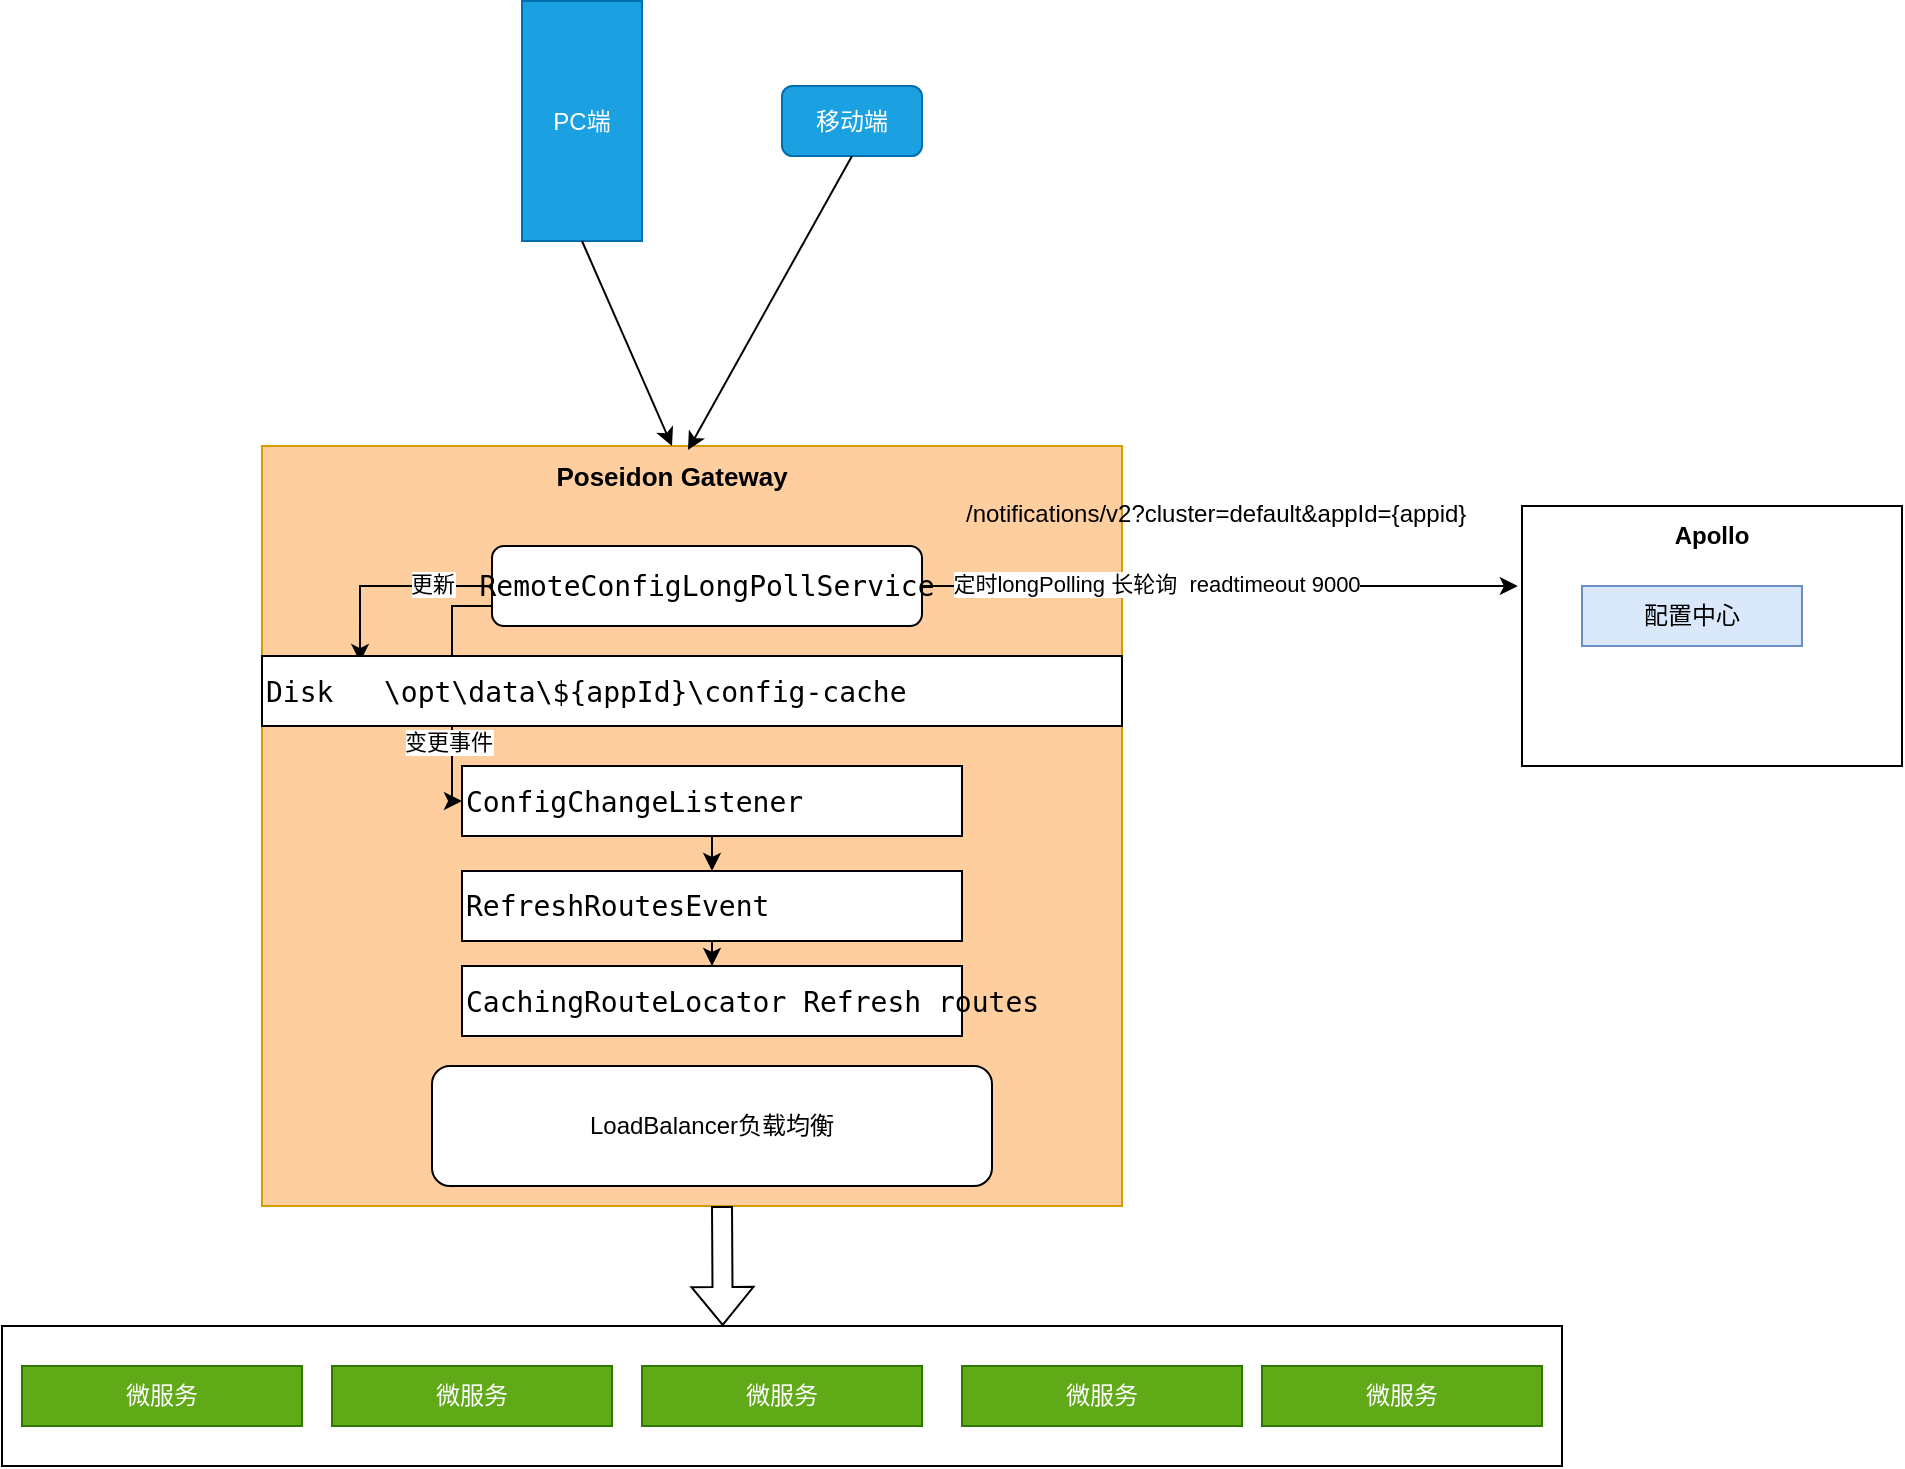 <mxfile version="26.1.1">
  <diagram name="第 1 页" id="Vu1QPj_pEziehV3yFOGK">
    <mxGraphModel dx="1925" dy="1989" grid="1" gridSize="10" guides="1" tooltips="1" connect="1" arrows="1" fold="1" page="1" pageScale="1" pageWidth="827" pageHeight="1169" math="0" shadow="0">
      <root>
        <mxCell id="0" />
        <mxCell id="1" parent="0" />
        <mxCell id="paBQVqJ65OehWQmjmNVo-1" value="移动端" style="rounded=1;whiteSpace=wrap;html=1;fillColor=#1ba1e2;fontColor=#ffffff;strokeColor=#006EAF;" vertex="1" parent="1">
          <mxGeometry x="-40" y="-680" width="70" height="35" as="geometry" />
        </mxCell>
        <mxCell id="paBQVqJ65OehWQmjmNVo-2" value="PC端" style="rounded=0;whiteSpace=wrap;html=1;direction=south;fillColor=#1ba1e2;fontColor=#ffffff;strokeColor=#006EAF;" vertex="1" parent="1">
          <mxGeometry x="-170" y="-722.5" width="60" height="120" as="geometry" />
        </mxCell>
        <mxCell id="paBQVqJ65OehWQmjmNVo-3" value="" style="rounded=0;whiteSpace=wrap;html=1;direction=south;fillColor=#FFCE9F;strokeColor=#d79b00;" vertex="1" parent="1">
          <mxGeometry x="-300" y="-500" width="430" height="380" as="geometry" />
        </mxCell>
        <mxCell id="paBQVqJ65OehWQmjmNVo-4" value="Poseidon Gateway" style="text;html=1;strokeColor=none;fillColor=none;align=center;verticalAlign=middle;whiteSpace=wrap;rounded=0;fontStyle=1;fontSize=13;" vertex="1" parent="1">
          <mxGeometry x="-200" y="-500" width="210" height="30" as="geometry" />
        </mxCell>
        <mxCell id="paBQVqJ65OehWQmjmNVo-5" value="" style="rounded=0;whiteSpace=wrap;html=1;" vertex="1" parent="1">
          <mxGeometry x="330" y="-470" width="190" height="130" as="geometry" />
        </mxCell>
        <mxCell id="paBQVqJ65OehWQmjmNVo-6" value="" style="rounded=0;whiteSpace=wrap;html=1;direction=south;" vertex="1" parent="1">
          <mxGeometry x="-430" y="-60" width="780" height="70" as="geometry" />
        </mxCell>
        <mxCell id="paBQVqJ65OehWQmjmNVo-7" value="微服务" style="rounded=0;whiteSpace=wrap;html=1;fillColor=#60a917;fontColor=#ffffff;strokeColor=#2D7600;" vertex="1" parent="1">
          <mxGeometry x="-420" y="-40" width="140" height="30" as="geometry" />
        </mxCell>
        <mxCell id="paBQVqJ65OehWQmjmNVo-8" value="微服务" style="rounded=0;whiteSpace=wrap;html=1;fillColor=#60a917;fontColor=#ffffff;strokeColor=#2D7600;" vertex="1" parent="1">
          <mxGeometry x="-265" y="-40" width="140" height="30" as="geometry" />
        </mxCell>
        <mxCell id="paBQVqJ65OehWQmjmNVo-9" value="微服务" style="rounded=0;whiteSpace=wrap;html=1;fillColor=#60a917;fontColor=#ffffff;strokeColor=#2D7600;" vertex="1" parent="1">
          <mxGeometry x="-110" y="-40" width="140" height="30" as="geometry" />
        </mxCell>
        <mxCell id="paBQVqJ65OehWQmjmNVo-10" value="微服务" style="rounded=0;whiteSpace=wrap;html=1;fillColor=#60a917;fontColor=#ffffff;strokeColor=#2D7600;" vertex="1" parent="1">
          <mxGeometry x="50" y="-40" width="140" height="30" as="geometry" />
        </mxCell>
        <mxCell id="paBQVqJ65OehWQmjmNVo-11" value="配置中心" style="rounded=0;whiteSpace=wrap;html=1;fillColor=#dae8fc;strokeColor=#6c8ebf;" vertex="1" parent="1">
          <mxGeometry x="360" y="-430" width="110" height="30" as="geometry" />
        </mxCell>
        <mxCell id="paBQVqJ65OehWQmjmNVo-12" value="微服务" style="rounded=0;whiteSpace=wrap;html=1;fillColor=#60a917;fontColor=#ffffff;strokeColor=#2D7600;" vertex="1" parent="1">
          <mxGeometry x="200" y="-40" width="140" height="30" as="geometry" />
        </mxCell>
        <mxCell id="paBQVqJ65OehWQmjmNVo-13" value="Apollo" style="text;html=1;strokeColor=none;fillColor=none;align=center;verticalAlign=middle;whiteSpace=wrap;rounded=0;fontStyle=1" vertex="1" parent="1">
          <mxGeometry x="380" y="-470" width="90" height="30" as="geometry" />
        </mxCell>
        <mxCell id="paBQVqJ65OehWQmjmNVo-14" style="edgeStyle=orthogonalEdgeStyle;rounded=0;orthogonalLoop=1;jettySize=auto;html=1;exitX=0;exitY=0.5;exitDx=0;exitDy=0;entryX=0.114;entryY=0.086;entryDx=0;entryDy=0;entryPerimeter=0;" edge="1" parent="1" source="paBQVqJ65OehWQmjmNVo-20" target="paBQVqJ65OehWQmjmNVo-21">
          <mxGeometry relative="1" as="geometry" />
        </mxCell>
        <mxCell id="paBQVqJ65OehWQmjmNVo-15" value="更新" style="edgeLabel;html=1;align=center;verticalAlign=middle;resizable=0;points=[];" vertex="1" connectable="0" parent="paBQVqJ65OehWQmjmNVo-14">
          <mxGeometry x="-0.425" y="-1" relative="1" as="geometry">
            <mxPoint as="offset" />
          </mxGeometry>
        </mxCell>
        <mxCell id="paBQVqJ65OehWQmjmNVo-16" style="edgeStyle=orthogonalEdgeStyle;rounded=0;orthogonalLoop=1;jettySize=auto;html=1;exitX=1;exitY=0.5;exitDx=0;exitDy=0;entryX=-0.011;entryY=0.308;entryDx=0;entryDy=0;entryPerimeter=0;" edge="1" parent="1" source="paBQVqJ65OehWQmjmNVo-20" target="paBQVqJ65OehWQmjmNVo-5">
          <mxGeometry relative="1" as="geometry" />
        </mxCell>
        <mxCell id="paBQVqJ65OehWQmjmNVo-17" value="定时longPolling 长轮询&amp;nbsp; readtimeout 9000" style="edgeLabel;html=1;align=center;verticalAlign=middle;resizable=0;points=[];" vertex="1" connectable="0" parent="paBQVqJ65OehWQmjmNVo-16">
          <mxGeometry x="-0.21" y="1" relative="1" as="geometry">
            <mxPoint x="-1" as="offset" />
          </mxGeometry>
        </mxCell>
        <mxCell id="paBQVqJ65OehWQmjmNVo-18" style="edgeStyle=orthogonalEdgeStyle;rounded=0;orthogonalLoop=1;jettySize=auto;html=1;exitX=0;exitY=0.75;exitDx=0;exitDy=0;entryX=0;entryY=0.5;entryDx=0;entryDy=0;" edge="1" parent="1" source="paBQVqJ65OehWQmjmNVo-20" target="paBQVqJ65OehWQmjmNVo-29">
          <mxGeometry relative="1" as="geometry" />
        </mxCell>
        <mxCell id="paBQVqJ65OehWQmjmNVo-19" value="变更事件" style="edgeLabel;html=1;align=center;verticalAlign=middle;resizable=0;points=[];" vertex="1" connectable="0" parent="paBQVqJ65OehWQmjmNVo-18">
          <mxGeometry x="0.429" y="-2" relative="1" as="geometry">
            <mxPoint as="offset" />
          </mxGeometry>
        </mxCell>
        <mxCell id="paBQVqJ65OehWQmjmNVo-20" value="&lt;div&gt;&lt;pre style=&quot;font-family:&#39;JetBrains Mono&#39;,monospace;font-size:10.5pt;&quot;&gt;RemoteConfigLongPollService&lt;/pre&gt;&lt;/div&gt;&lt;div&gt;&lt;pre style=&quot;font-family:&#39;JetBrains Mono&#39;,monospace;font-size:10.5pt;&quot;&gt;&lt;/pre&gt;&lt;/div&gt;" style="rounded=1;whiteSpace=wrap;html=1;" vertex="1" parent="1">
          <mxGeometry x="-185" y="-450" width="215" height="40" as="geometry" />
        </mxCell>
        <mxCell id="paBQVqJ65OehWQmjmNVo-21" value="&lt;div&gt;&lt;pre style=&quot;font-family:&#39;JetBrains Mono&#39;,monospace;font-size:10.5pt;&quot;&gt;Disk   \opt\data\${appId}\config-cache&lt;/pre&gt;&lt;/div&gt;" style="rounded=0;whiteSpace=wrap;html=1;align=left;" vertex="1" parent="1">
          <mxGeometry x="-300" y="-395" width="430" height="35" as="geometry" />
        </mxCell>
        <mxCell id="paBQVqJ65OehWQmjmNVo-22" value="LoadBalancer负载均衡" style="rounded=1;whiteSpace=wrap;html=1;" vertex="1" parent="1">
          <mxGeometry x="-215" y="-190" width="280" height="60" as="geometry" />
        </mxCell>
        <mxCell id="paBQVqJ65OehWQmjmNVo-23" value="" style="shape=flexArrow;endArrow=classic;html=1;rounded=0;entryX=0;entryY=0.538;entryDx=0;entryDy=0;entryPerimeter=0;" edge="1" parent="1" target="paBQVqJ65OehWQmjmNVo-6">
          <mxGeometry width="50" height="50" relative="1" as="geometry">
            <mxPoint x="-70" y="-120" as="sourcePoint" />
            <mxPoint x="-70" y="-70" as="targetPoint" />
          </mxGeometry>
        </mxCell>
        <mxCell id="paBQVqJ65OehWQmjmNVo-24" value="" style="endArrow=classic;html=1;rounded=0;exitX=1;exitY=0.5;exitDx=0;exitDy=0;entryX=0.5;entryY=0;entryDx=0;entryDy=0;" edge="1" parent="1" source="paBQVqJ65OehWQmjmNVo-2" target="paBQVqJ65OehWQmjmNVo-4">
          <mxGeometry width="50" height="50" relative="1" as="geometry">
            <mxPoint x="-120" y="-540" as="sourcePoint" />
            <mxPoint x="-50" y="-540" as="targetPoint" />
          </mxGeometry>
        </mxCell>
        <mxCell id="paBQVqJ65OehWQmjmNVo-25" value="" style="endArrow=classic;html=1;rounded=0;exitX=0.5;exitY=1;exitDx=0;exitDy=0;entryX=0.538;entryY=0.067;entryDx=0;entryDy=0;entryPerimeter=0;" edge="1" parent="1" source="paBQVqJ65OehWQmjmNVo-1" target="paBQVqJ65OehWQmjmNVo-4">
          <mxGeometry width="50" height="50" relative="1" as="geometry">
            <mxPoint x="10" y="-570" as="sourcePoint" />
            <mxPoint x="80" y="-570" as="targetPoint" />
          </mxGeometry>
        </mxCell>
        <mxCell id="paBQVqJ65OehWQmjmNVo-26" value="/notifications/v2?cluster=default&amp;appId={appid}" style="text;whiteSpace=wrap;" vertex="1" parent="1">
          <mxGeometry x="50" y="-480" width="330" height="40" as="geometry" />
        </mxCell>
        <mxCell id="paBQVqJ65OehWQmjmNVo-27" value="&lt;div style=&quot;background-color:#ffffff;color:#000000&quot;&gt;&lt;pre style=&quot;font-family:&#39;JetBrains Mono&#39;,monospace;font-size:10.5pt;&quot;&gt;&lt;/pre&gt;&lt;/div&gt;" style="text;whiteSpace=wrap;html=1;" vertex="1" parent="1">
          <mxGeometry x="250" y="-430" width="120" height="70" as="geometry" />
        </mxCell>
        <mxCell id="paBQVqJ65OehWQmjmNVo-28" style="edgeStyle=orthogonalEdgeStyle;rounded=0;orthogonalLoop=1;jettySize=auto;html=1;exitX=0.5;exitY=1;exitDx=0;exitDy=0;entryX=0.5;entryY=0;entryDx=0;entryDy=0;" edge="1" parent="1" source="paBQVqJ65OehWQmjmNVo-29" target="paBQVqJ65OehWQmjmNVo-32">
          <mxGeometry relative="1" as="geometry" />
        </mxCell>
        <mxCell id="paBQVqJ65OehWQmjmNVo-29" value="&lt;div&gt;&lt;pre style=&quot;font-family:&#39;JetBrains Mono&#39;,monospace;font-size:10.5pt;&quot;&gt;ConfigChangeListener&lt;/pre&gt;&lt;/div&gt;&lt;div&gt;&lt;pre style=&quot;font-family:&#39;JetBrains Mono&#39;,monospace;font-size:10.5pt;&quot;&gt;&lt;/pre&gt;&lt;/div&gt;" style="rounded=0;whiteSpace=wrap;html=1;align=left;" vertex="1" parent="1">
          <mxGeometry x="-200" y="-340" width="250" height="35" as="geometry" />
        </mxCell>
        <mxCell id="paBQVqJ65OehWQmjmNVo-30" value="&lt;div style=&quot;background-color:#ffffff;color:#000000&quot;&gt;&lt;pre style=&quot;font-family:&#39;JetBrains Mono&#39;,monospace;font-size:10.5pt;&quot;&gt;&lt;/pre&gt;&lt;/div&gt;" style="text;whiteSpace=wrap;html=1;" vertex="1" parent="1">
          <mxGeometry x="320" y="-357.5" width="160" height="70" as="geometry" />
        </mxCell>
        <mxCell id="paBQVqJ65OehWQmjmNVo-31" style="edgeStyle=orthogonalEdgeStyle;rounded=0;orthogonalLoop=1;jettySize=auto;html=1;exitX=0.5;exitY=1;exitDx=0;exitDy=0;" edge="1" parent="1" source="paBQVqJ65OehWQmjmNVo-32" target="paBQVqJ65OehWQmjmNVo-33">
          <mxGeometry relative="1" as="geometry" />
        </mxCell>
        <mxCell id="paBQVqJ65OehWQmjmNVo-32" value="&lt;pre style=&quot;border-color: var(--border-color); font-family: &amp;quot;JetBrains Mono&amp;quot;, monospace; font-size: 10.5pt;&quot;&gt;RefreshRoutesEvent&lt;/pre&gt;&lt;div&gt;&lt;pre style=&quot;font-family:&#39;JetBrains Mono&#39;,monospace;font-size:10.5pt;&quot;&gt;&lt;/pre&gt;&lt;/div&gt;&lt;div&gt;&lt;pre style=&quot;font-family:&#39;JetBrains Mono&#39;,monospace;font-size:10.5pt;&quot;&gt;&lt;/pre&gt;&lt;/div&gt;" style="rounded=0;whiteSpace=wrap;html=1;align=left;" vertex="1" parent="1">
          <mxGeometry x="-200" y="-287.5" width="250" height="35" as="geometry" />
        </mxCell>
        <mxCell id="paBQVqJ65OehWQmjmNVo-33" value="&lt;pre style=&quot;border-color: var(--border-color); font-family: &amp;quot;JetBrains Mono&amp;quot;, monospace; font-size: 10.5pt;&quot;&gt;CachingRouteLocator Refresh routes&lt;br&gt;&lt;/pre&gt;&lt;pre style=&quot;border-color: var(--border-color); font-family: &amp;quot;JetBrains Mono&amp;quot;, monospace; font-size: 10.5pt;&quot;&gt;&lt;/pre&gt;&lt;div&gt;&lt;pre style=&quot;font-family:&#39;JetBrains Mono&#39;,monospace;font-size:10.5pt;&quot;&gt;&lt;/pre&gt;&lt;/div&gt;&lt;div&gt;&lt;pre style=&quot;font-family:&#39;JetBrains Mono&#39;,monospace;font-size:10.5pt;&quot;&gt;&lt;/pre&gt;&lt;/div&gt;" style="rounded=0;whiteSpace=wrap;html=1;align=left;" vertex="1" parent="1">
          <mxGeometry x="-200" y="-240" width="250" height="35" as="geometry" />
        </mxCell>
      </root>
    </mxGraphModel>
  </diagram>
</mxfile>
